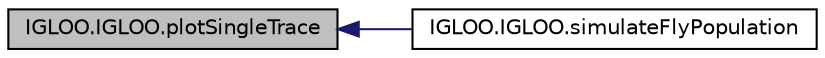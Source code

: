 digraph "IGLOO.IGLOO.plotSingleTrace"
{
  edge [fontname="Helvetica",fontsize="10",labelfontname="Helvetica",labelfontsize="10"];
  node [fontname="Helvetica",fontsize="10",shape=record];
  rankdir="LR";
  Node1 [label="IGLOO.IGLOO.plotSingleTrace",height=0.2,width=0.4,color="black", fillcolor="grey75", style="filled" fontcolor="black"];
  Node1 -> Node2 [dir="back",color="midnightblue",fontsize="10",style="solid",fontname="Helvetica"];
  Node2 [label="IGLOO.IGLOO.simulateFlyPopulation",height=0.2,width=0.4,color="black", fillcolor="white", style="filled",URL="$class_i_g_l_o_o_1_1_i_g_l_o_o.html#a74557ba605623b0ed60d27dfe73e74ca"];
}
